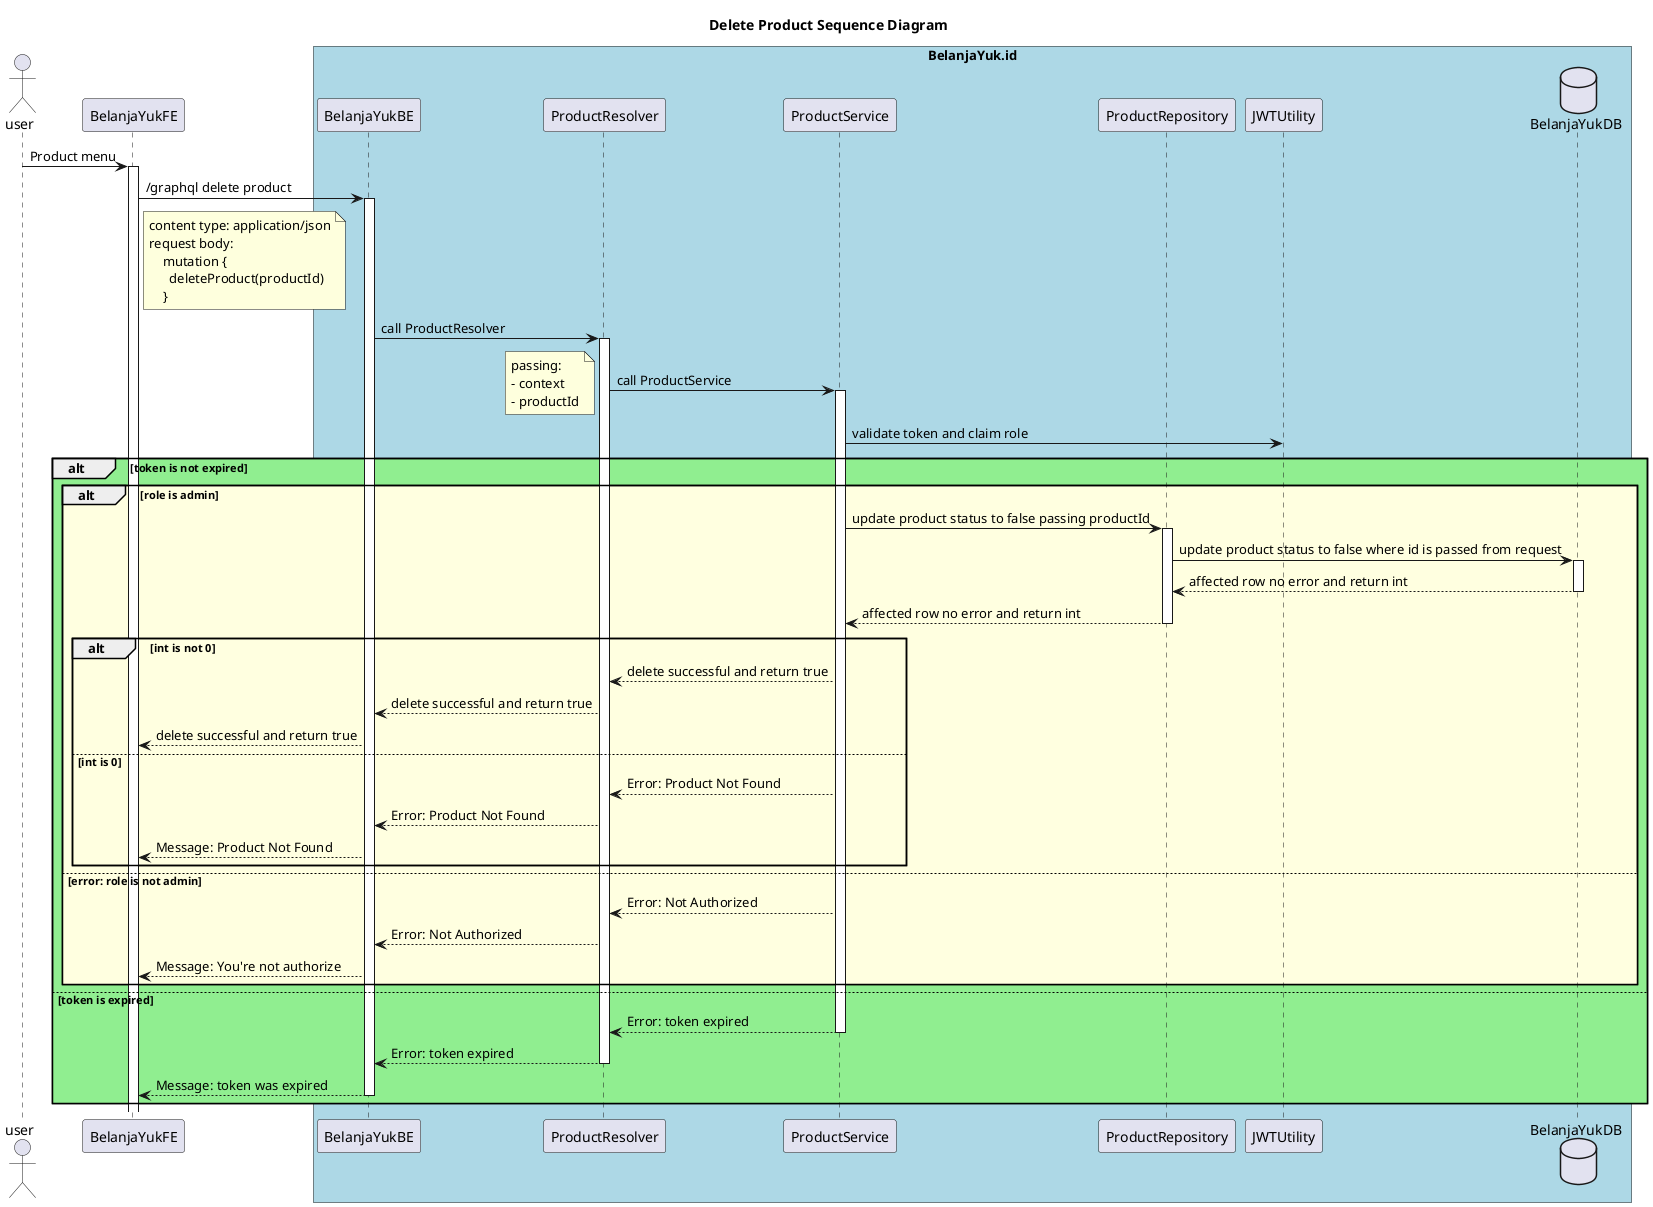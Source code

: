 @startuml
title: Delete Product Sequence Diagram
actor user
participant BelanjaYukFE
database BelanjaYukDB
box "BelanjaYuk.id" #LightBlue
participant BelanjaYukBE
participant ProductResolver
participant ProductService
participant ProductRepository
participant JWTUtility
participant BelanjaYukDB
end box

user -> BelanjaYukFE ++ : Product menu
BelanjaYukFE -> BelanjaYukBE ++ : /graphql delete product
    note right of BelanjaYukFE
    content type: application/json
    request body:
        mutation {
          deleteProduct(productId)
        }
    end note
BelanjaYukBE -> ProductResolver ++ : call ProductResolver
ProductResolver -> ProductService ++ : call ProductService
    note left
    passing:
    - context
    - productId
    end note
ProductService -> JWTUtility: validate token and claim role
alt #LightGreen token is not expired
    alt #LightYellow role is admin
        ProductService -> ProductRepository ++ : update product status to false passing productId
        ProductRepository -> BelanjaYukDB ++ : update product status to false where id is passed from request
        BelanjaYukDB --> ProductRepository -- : affected row no error and return int
        ProductRepository --> ProductService -- : affected row no error and return int
        alt int is not 0
            ProductService --> ProductResolver : delete successful and return true
            ProductResolver --> BelanjaYukBE : delete successful and return true
            BelanjaYukBE --> BelanjaYukFE: delete successful and return true
            else int is 0
            ProductService --> ProductResolver : Error: Product Not Found
            ProductResolver --> BelanjaYukBE : Error: Product Not Found
            BelanjaYukBE --> BelanjaYukFE: Message: Product Not Found
        end alt
        else error: role is not admin
        ProductService --> ProductResolver : Error: Not Authorized
        ProductResolver --> BelanjaYukBE : Error: Not Authorized
        BelanjaYukBE --> BelanjaYukFE: Message: You're not authorize
    end alt
    else token is expired
    ProductService --> ProductResolver -- : Error: token expired
    ProductResolver --> BelanjaYukBE -- : Error: token expired
    BelanjaYukBE --> BelanjaYukFE -- : Message: token was expired
end alt
@enduml